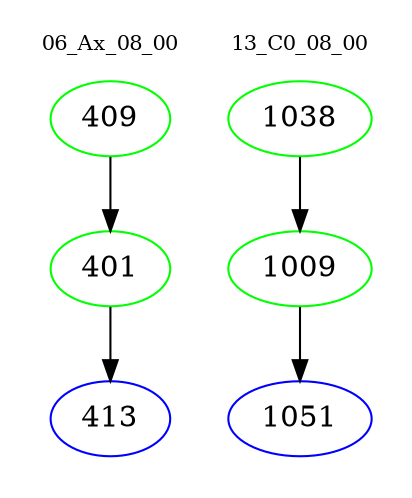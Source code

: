digraph{
subgraph cluster_0 {
color = white
label = "06_Ax_08_00";
fontsize=10;
T0_409 [label="409", color="green"]
T0_409 -> T0_401 [color="black"]
T0_401 [label="401", color="green"]
T0_401 -> T0_413 [color="black"]
T0_413 [label="413", color="blue"]
}
subgraph cluster_1 {
color = white
label = "13_C0_08_00";
fontsize=10;
T1_1038 [label="1038", color="green"]
T1_1038 -> T1_1009 [color="black"]
T1_1009 [label="1009", color="green"]
T1_1009 -> T1_1051 [color="black"]
T1_1051 [label="1051", color="blue"]
}
}
